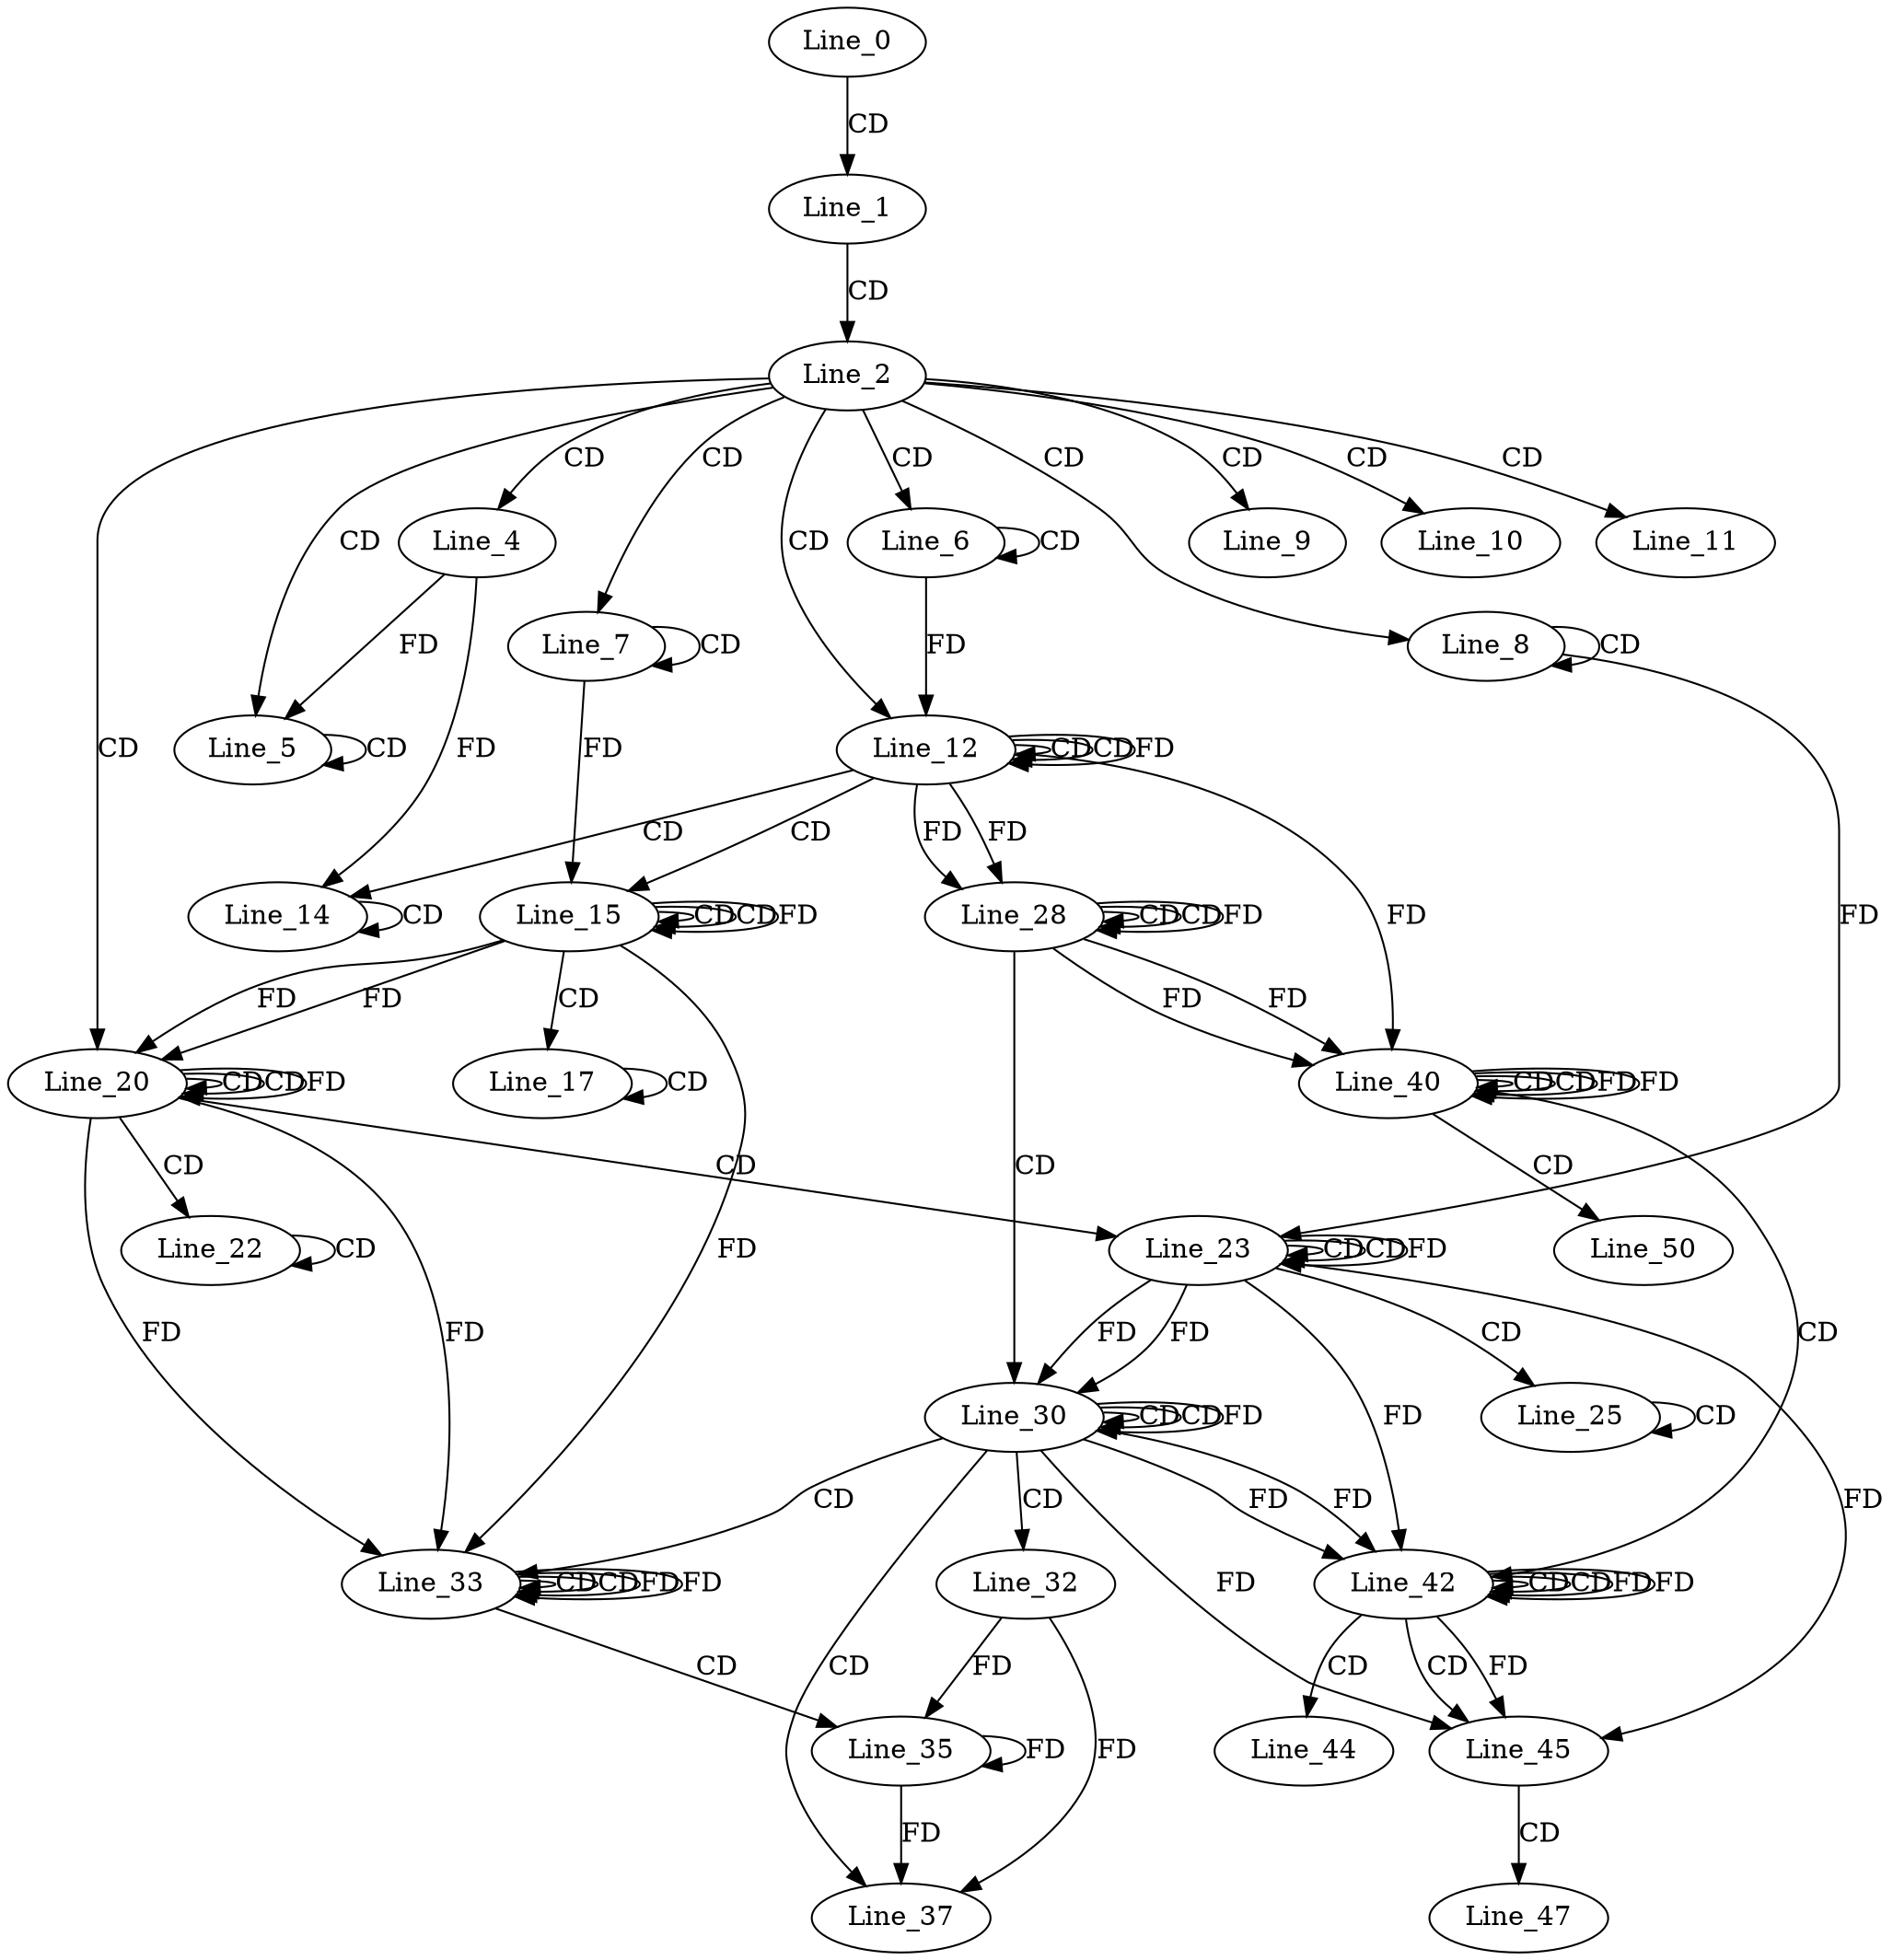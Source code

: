 digraph G {
  Line_0;
  Line_1;
  Line_2;
  Line_4;
  Line_5;
  Line_5;
  Line_5;
  Line_6;
  Line_6;
  Line_7;
  Line_7;
  Line_8;
  Line_8;
  Line_9;
  Line_10;
  Line_11;
  Line_12;
  Line_12;
  Line_12;
  Line_14;
  Line_14;
  Line_14;
  Line_15;
  Line_15;
  Line_15;
  Line_17;
  Line_17;
  Line_20;
  Line_20;
  Line_20;
  Line_22;
  Line_22;
  Line_22;
  Line_23;
  Line_23;
  Line_23;
  Line_25;
  Line_25;
  Line_28;
  Line_28;
  Line_28;
  Line_30;
  Line_30;
  Line_30;
  Line_32;
  Line_33;
  Line_33;
  Line_33;
  Line_35;
  Line_37;
  Line_40;
  Line_40;
  Line_40;
  Line_42;
  Line_42;
  Line_42;
  Line_44;
  Line_45;
  Line_47;
  Line_50;
  Line_0 -> Line_1 [ label="CD" ];
  Line_1 -> Line_2 [ label="CD" ];
  Line_2 -> Line_4 [ label="CD" ];
  Line_2 -> Line_5 [ label="CD" ];
  Line_5 -> Line_5 [ label="CD" ];
  Line_4 -> Line_5 [ label="FD" ];
  Line_2 -> Line_6 [ label="CD" ];
  Line_6 -> Line_6 [ label="CD" ];
  Line_2 -> Line_7 [ label="CD" ];
  Line_7 -> Line_7 [ label="CD" ];
  Line_2 -> Line_8 [ label="CD" ];
  Line_8 -> Line_8 [ label="CD" ];
  Line_2 -> Line_9 [ label="CD" ];
  Line_2 -> Line_10 [ label="CD" ];
  Line_2 -> Line_11 [ label="CD" ];
  Line_2 -> Line_12 [ label="CD" ];
  Line_12 -> Line_12 [ label="CD" ];
  Line_6 -> Line_12 [ label="FD" ];
  Line_12 -> Line_12 [ label="CD" ];
  Line_12 -> Line_12 [ label="FD" ];
  Line_12 -> Line_14 [ label="CD" ];
  Line_14 -> Line_14 [ label="CD" ];
  Line_4 -> Line_14 [ label="FD" ];
  Line_12 -> Line_15 [ label="CD" ];
  Line_15 -> Line_15 [ label="CD" ];
  Line_7 -> Line_15 [ label="FD" ];
  Line_15 -> Line_15 [ label="CD" ];
  Line_15 -> Line_15 [ label="FD" ];
  Line_15 -> Line_17 [ label="CD" ];
  Line_17 -> Line_17 [ label="CD" ];
  Line_2 -> Line_20 [ label="CD" ];
  Line_20 -> Line_20 [ label="CD" ];
  Line_15 -> Line_20 [ label="FD" ];
  Line_20 -> Line_20 [ label="CD" ];
  Line_20 -> Line_20 [ label="FD" ];
  Line_15 -> Line_20 [ label="FD" ];
  Line_20 -> Line_22 [ label="CD" ];
  Line_22 -> Line_22 [ label="CD" ];
  Line_20 -> Line_23 [ label="CD" ];
  Line_23 -> Line_23 [ label="CD" ];
  Line_8 -> Line_23 [ label="FD" ];
  Line_23 -> Line_23 [ label="CD" ];
  Line_23 -> Line_23 [ label="FD" ];
  Line_23 -> Line_25 [ label="CD" ];
  Line_25 -> Line_25 [ label="CD" ];
  Line_28 -> Line_28 [ label="CD" ];
  Line_12 -> Line_28 [ label="FD" ];
  Line_28 -> Line_28 [ label="CD" ];
  Line_28 -> Line_28 [ label="FD" ];
  Line_12 -> Line_28 [ label="FD" ];
  Line_28 -> Line_30 [ label="CD" ];
  Line_30 -> Line_30 [ label="CD" ];
  Line_23 -> Line_30 [ label="FD" ];
  Line_30 -> Line_30 [ label="CD" ];
  Line_30 -> Line_30 [ label="FD" ];
  Line_23 -> Line_30 [ label="FD" ];
  Line_30 -> Line_32 [ label="CD" ];
  Line_30 -> Line_33 [ label="CD" ];
  Line_33 -> Line_33 [ label="CD" ];
  Line_20 -> Line_33 [ label="FD" ];
  Line_33 -> Line_33 [ label="CD" ];
  Line_33 -> Line_33 [ label="FD" ];
  Line_20 -> Line_33 [ label="FD" ];
  Line_15 -> Line_33 [ label="FD" ];
  Line_33 -> Line_35 [ label="CD" ];
  Line_35 -> Line_35 [ label="FD" ];
  Line_32 -> Line_35 [ label="FD" ];
  Line_30 -> Line_37 [ label="CD" ];
  Line_35 -> Line_37 [ label="FD" ];
  Line_32 -> Line_37 [ label="FD" ];
  Line_40 -> Line_40 [ label="CD" ];
  Line_28 -> Line_40 [ label="FD" ];
  Line_40 -> Line_40 [ label="CD" ];
  Line_40 -> Line_40 [ label="FD" ];
  Line_28 -> Line_40 [ label="FD" ];
  Line_12 -> Line_40 [ label="FD" ];
  Line_40 -> Line_42 [ label="CD" ];
  Line_42 -> Line_42 [ label="CD" ];
  Line_30 -> Line_42 [ label="FD" ];
  Line_42 -> Line_42 [ label="CD" ];
  Line_42 -> Line_42 [ label="FD" ];
  Line_30 -> Line_42 [ label="FD" ];
  Line_23 -> Line_42 [ label="FD" ];
  Line_42 -> Line_44 [ label="CD" ];
  Line_42 -> Line_45 [ label="CD" ];
  Line_42 -> Line_45 [ label="FD" ];
  Line_30 -> Line_45 [ label="FD" ];
  Line_23 -> Line_45 [ label="FD" ];
  Line_45 -> Line_47 [ label="CD" ];
  Line_40 -> Line_50 [ label="CD" ];
  Line_33 -> Line_33 [ label="FD" ];
  Line_40 -> Line_40 [ label="FD" ];
  Line_42 -> Line_42 [ label="FD" ];
}
